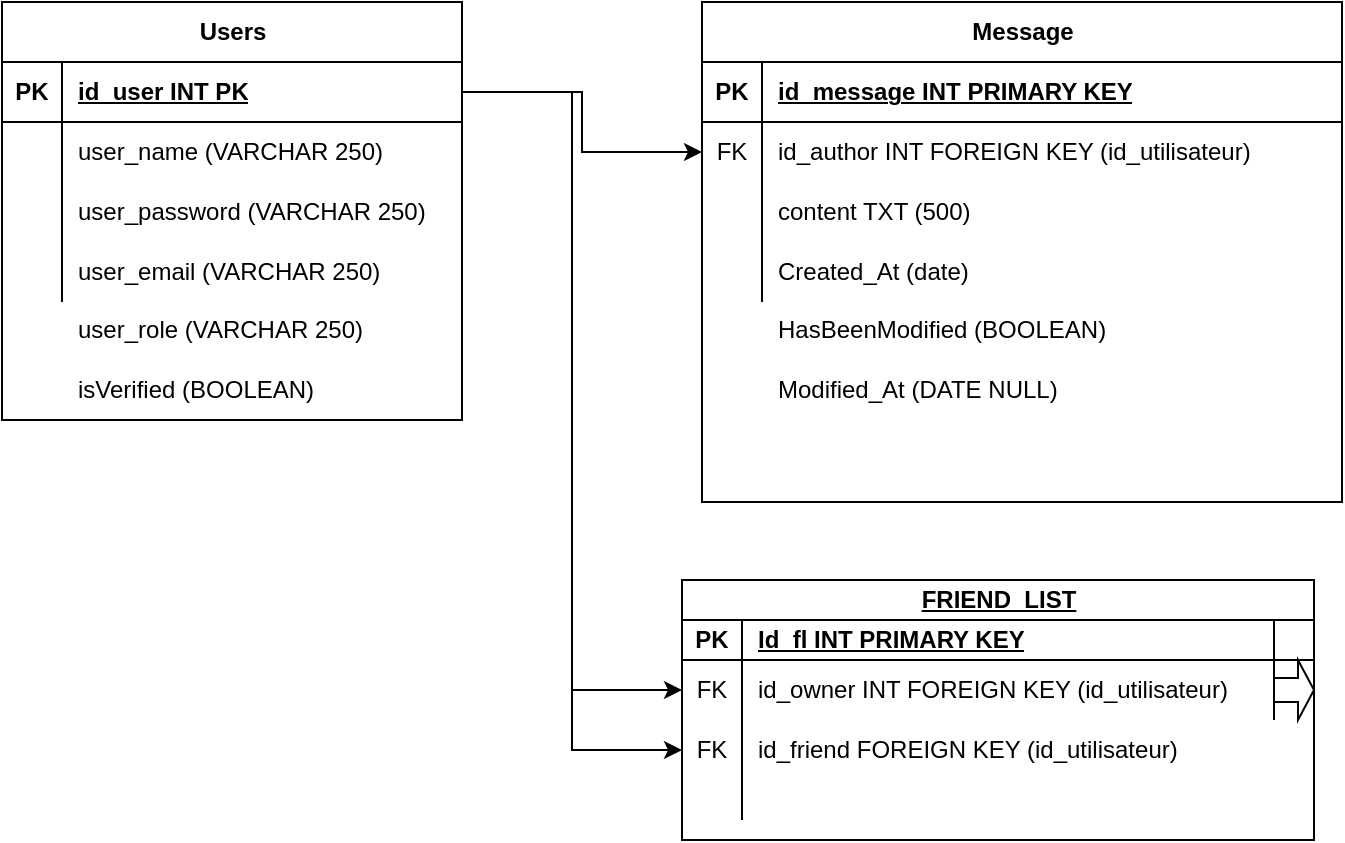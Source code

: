 <mxfile version="22.1.21" type="device">
  <diagram name="Page-1" id="BoM53bTwMalXlQs-iUB2">
    <mxGraphModel dx="1276" dy="606" grid="1" gridSize="10" guides="1" tooltips="1" connect="1" arrows="1" fold="1" page="1" pageScale="1" pageWidth="827" pageHeight="1169" math="0" shadow="0">
      <root>
        <mxCell id="0" />
        <mxCell id="1" parent="0" />
        <mxCell id="MtBvGoDR19ukxvs4o58G-6" value="Users" style="shape=table;startSize=30;container=1;collapsible=1;childLayout=tableLayout;fixedRows=1;rowLines=0;fontStyle=1;align=center;resizeLast=1;html=1;" parent="1" vertex="1">
          <mxGeometry x="20" y="21" width="230" height="209" as="geometry" />
        </mxCell>
        <mxCell id="MtBvGoDR19ukxvs4o58G-7" value="" style="shape=tableRow;horizontal=0;startSize=0;swimlaneHead=0;swimlaneBody=0;fillColor=none;collapsible=0;dropTarget=0;points=[[0,0.5],[1,0.5]];portConstraint=eastwest;top=0;left=0;right=0;bottom=1;" parent="MtBvGoDR19ukxvs4o58G-6" vertex="1">
          <mxGeometry y="30" width="230" height="30" as="geometry" />
        </mxCell>
        <mxCell id="MtBvGoDR19ukxvs4o58G-8" value="PK" style="shape=partialRectangle;connectable=0;fillColor=none;top=0;left=0;bottom=0;right=0;fontStyle=1;overflow=hidden;whiteSpace=wrap;html=1;" parent="MtBvGoDR19ukxvs4o58G-7" vertex="1">
          <mxGeometry width="30" height="30" as="geometry">
            <mxRectangle width="30" height="30" as="alternateBounds" />
          </mxGeometry>
        </mxCell>
        <mxCell id="MtBvGoDR19ukxvs4o58G-9" value="id_user INT PK" style="shape=partialRectangle;connectable=0;fillColor=none;top=0;left=0;bottom=0;right=0;align=left;spacingLeft=6;fontStyle=5;overflow=hidden;whiteSpace=wrap;html=1;" parent="MtBvGoDR19ukxvs4o58G-7" vertex="1">
          <mxGeometry x="30" width="200" height="30" as="geometry">
            <mxRectangle width="200" height="30" as="alternateBounds" />
          </mxGeometry>
        </mxCell>
        <mxCell id="MtBvGoDR19ukxvs4o58G-10" value="" style="shape=tableRow;horizontal=0;startSize=0;swimlaneHead=0;swimlaneBody=0;fillColor=none;collapsible=0;dropTarget=0;points=[[0,0.5],[1,0.5]];portConstraint=eastwest;top=0;left=0;right=0;bottom=0;" parent="MtBvGoDR19ukxvs4o58G-6" vertex="1">
          <mxGeometry y="60" width="230" height="30" as="geometry" />
        </mxCell>
        <mxCell id="MtBvGoDR19ukxvs4o58G-11" value="" style="shape=partialRectangle;connectable=0;fillColor=none;top=0;left=0;bottom=0;right=0;editable=1;overflow=hidden;whiteSpace=wrap;html=1;" parent="MtBvGoDR19ukxvs4o58G-10" vertex="1">
          <mxGeometry width="30" height="30" as="geometry">
            <mxRectangle width="30" height="30" as="alternateBounds" />
          </mxGeometry>
        </mxCell>
        <mxCell id="MtBvGoDR19ukxvs4o58G-12" value="user_name (VARCHAR 250)" style="shape=partialRectangle;connectable=0;fillColor=none;top=0;left=0;bottom=0;right=0;align=left;spacingLeft=6;overflow=hidden;whiteSpace=wrap;html=1;" parent="MtBvGoDR19ukxvs4o58G-10" vertex="1">
          <mxGeometry x="30" width="200" height="30" as="geometry">
            <mxRectangle width="200" height="30" as="alternateBounds" />
          </mxGeometry>
        </mxCell>
        <mxCell id="MtBvGoDR19ukxvs4o58G-13" value="" style="shape=tableRow;horizontal=0;startSize=0;swimlaneHead=0;swimlaneBody=0;fillColor=none;collapsible=0;dropTarget=0;points=[[0,0.5],[1,0.5]];portConstraint=eastwest;top=0;left=0;right=0;bottom=0;" parent="MtBvGoDR19ukxvs4o58G-6" vertex="1">
          <mxGeometry y="90" width="230" height="30" as="geometry" />
        </mxCell>
        <mxCell id="MtBvGoDR19ukxvs4o58G-14" value="" style="shape=partialRectangle;connectable=0;fillColor=none;top=0;left=0;bottom=0;right=0;editable=1;overflow=hidden;whiteSpace=wrap;html=1;" parent="MtBvGoDR19ukxvs4o58G-13" vertex="1">
          <mxGeometry width="30" height="30" as="geometry">
            <mxRectangle width="30" height="30" as="alternateBounds" />
          </mxGeometry>
        </mxCell>
        <mxCell id="MtBvGoDR19ukxvs4o58G-15" value="user_password (VARCHAR 250)" style="shape=partialRectangle;connectable=0;fillColor=none;top=0;left=0;bottom=0;right=0;align=left;spacingLeft=6;overflow=hidden;whiteSpace=wrap;html=1;" parent="MtBvGoDR19ukxvs4o58G-13" vertex="1">
          <mxGeometry x="30" width="200" height="30" as="geometry">
            <mxRectangle width="200" height="30" as="alternateBounds" />
          </mxGeometry>
        </mxCell>
        <mxCell id="MtBvGoDR19ukxvs4o58G-16" value="" style="shape=tableRow;horizontal=0;startSize=0;swimlaneHead=0;swimlaneBody=0;fillColor=none;collapsible=0;dropTarget=0;points=[[0,0.5],[1,0.5]];portConstraint=eastwest;top=0;left=0;right=0;bottom=0;" parent="MtBvGoDR19ukxvs4o58G-6" vertex="1">
          <mxGeometry y="120" width="230" height="30" as="geometry" />
        </mxCell>
        <mxCell id="MtBvGoDR19ukxvs4o58G-17" value="" style="shape=partialRectangle;connectable=0;fillColor=none;top=0;left=0;bottom=0;right=0;editable=1;overflow=hidden;whiteSpace=wrap;html=1;" parent="MtBvGoDR19ukxvs4o58G-16" vertex="1">
          <mxGeometry width="30" height="30" as="geometry">
            <mxRectangle width="30" height="30" as="alternateBounds" />
          </mxGeometry>
        </mxCell>
        <mxCell id="MtBvGoDR19ukxvs4o58G-18" value="user_email (VARCHAR 250)" style="shape=partialRectangle;connectable=0;fillColor=none;top=0;left=0;bottom=0;right=0;align=left;spacingLeft=6;overflow=hidden;whiteSpace=wrap;html=1;" parent="MtBvGoDR19ukxvs4o58G-16" vertex="1">
          <mxGeometry x="30" width="200" height="30" as="geometry">
            <mxRectangle width="200" height="30" as="alternateBounds" />
          </mxGeometry>
        </mxCell>
        <mxCell id="MtBvGoDR19ukxvs4o58G-19" value="&lt;span style=&quot;text-align: left; text-decoration-line: underline;&quot;&gt;FRIEND_LIST&lt;/span&gt;" style="shape=table;startSize=20;container=1;collapsible=1;childLayout=tableLayout;fixedRows=1;rowLines=0;fontStyle=1;align=center;resizeLast=1;html=1;" parent="1" vertex="1">
          <mxGeometry x="360" y="310" width="316" height="130" as="geometry" />
        </mxCell>
        <mxCell id="MtBvGoDR19ukxvs4o58G-20" value="" style="shape=tableRow;horizontal=0;startSize=0;swimlaneHead=0;swimlaneBody=0;fillColor=none;collapsible=0;dropTarget=0;points=[[0,0.5],[1,0.5]];portConstraint=eastwest;top=0;left=0;right=0;bottom=1;" parent="MtBvGoDR19ukxvs4o58G-19" vertex="1">
          <mxGeometry y="20" width="316" height="20" as="geometry" />
        </mxCell>
        <mxCell id="MtBvGoDR19ukxvs4o58G-21" value="PK" style="shape=partialRectangle;connectable=0;fillColor=none;top=0;left=0;bottom=0;right=0;fontStyle=1;overflow=hidden;whiteSpace=wrap;html=1;" parent="MtBvGoDR19ukxvs4o58G-20" vertex="1">
          <mxGeometry width="30" height="20" as="geometry">
            <mxRectangle width="30" height="20" as="alternateBounds" />
          </mxGeometry>
        </mxCell>
        <mxCell id="MtBvGoDR19ukxvs4o58G-22" value="Id_fl INT PRIMARY KEY" style="shape=partialRectangle;connectable=0;fillColor=none;top=0;left=0;bottom=0;right=0;align=left;spacingLeft=6;fontStyle=5;overflow=hidden;whiteSpace=wrap;html=1;" parent="MtBvGoDR19ukxvs4o58G-20" vertex="1">
          <mxGeometry x="30" width="286" height="20" as="geometry">
            <mxRectangle width="286" height="20" as="alternateBounds" />
          </mxGeometry>
        </mxCell>
        <mxCell id="MtBvGoDR19ukxvs4o58G-23" value="" style="shape=tableRow;horizontal=0;startSize=0;swimlaneHead=0;swimlaneBody=0;fillColor=none;collapsible=0;dropTarget=0;points=[[0,0.5],[1,0.5]];portConstraint=eastwest;top=0;left=0;right=0;bottom=0;" parent="MtBvGoDR19ukxvs4o58G-19" vertex="1">
          <mxGeometry y="40" width="316" height="30" as="geometry" />
        </mxCell>
        <mxCell id="MtBvGoDR19ukxvs4o58G-24" value="FK" style="shape=partialRectangle;connectable=0;fillColor=none;top=0;left=0;bottom=0;right=0;editable=1;overflow=hidden;whiteSpace=wrap;html=1;" parent="MtBvGoDR19ukxvs4o58G-23" vertex="1">
          <mxGeometry width="30" height="30" as="geometry">
            <mxRectangle width="30" height="30" as="alternateBounds" />
          </mxGeometry>
        </mxCell>
        <mxCell id="MtBvGoDR19ukxvs4o58G-25" value="id_owner INT FOREIGN KEY (id_utilisateur)" style="shape=partialRectangle;connectable=0;fillColor=none;top=0;left=0;bottom=0;right=0;align=left;spacingLeft=6;overflow=hidden;whiteSpace=wrap;html=1;" parent="MtBvGoDR19ukxvs4o58G-23" vertex="1">
          <mxGeometry x="30" width="266" height="30" as="geometry">
            <mxRectangle width="266" height="30" as="alternateBounds" />
          </mxGeometry>
        </mxCell>
        <mxCell id="MtBvGoDR19ukxvs4o58G-73" value="" style="shape=singleArrow;whiteSpace=wrap;html=1;arrowWidth=0.4;arrowSize=0.4;startSize=30;fontStyle=1;" parent="MtBvGoDR19ukxvs4o58G-23" vertex="1">
          <mxGeometry x="296" width="20" height="30" as="geometry">
            <mxRectangle width="20" height="30" as="alternateBounds" />
          </mxGeometry>
        </mxCell>
        <mxCell id="MtBvGoDR19ukxvs4o58G-26" value="" style="shape=tableRow;horizontal=0;startSize=0;swimlaneHead=0;swimlaneBody=0;fillColor=none;collapsible=0;dropTarget=0;points=[[0,0.5],[1,0.5]];portConstraint=eastwest;top=0;left=0;right=0;bottom=0;" parent="MtBvGoDR19ukxvs4o58G-19" vertex="1">
          <mxGeometry y="70" width="316" height="30" as="geometry" />
        </mxCell>
        <mxCell id="MtBvGoDR19ukxvs4o58G-27" value="FK" style="shape=partialRectangle;connectable=0;fillColor=none;top=0;left=0;bottom=0;right=0;editable=1;overflow=hidden;whiteSpace=wrap;html=1;" parent="MtBvGoDR19ukxvs4o58G-26" vertex="1">
          <mxGeometry width="30" height="30" as="geometry">
            <mxRectangle width="30" height="30" as="alternateBounds" />
          </mxGeometry>
        </mxCell>
        <mxCell id="MtBvGoDR19ukxvs4o58G-28" value="id_friend FOREIGN KEY (id_utilisateur)" style="shape=partialRectangle;connectable=0;fillColor=none;top=0;left=0;bottom=0;right=0;align=left;spacingLeft=6;overflow=hidden;whiteSpace=wrap;html=1;" parent="MtBvGoDR19ukxvs4o58G-26" vertex="1">
          <mxGeometry x="30" width="286" height="30" as="geometry">
            <mxRectangle width="286" height="30" as="alternateBounds" />
          </mxGeometry>
        </mxCell>
        <mxCell id="MtBvGoDR19ukxvs4o58G-29" value="" style="shape=tableRow;horizontal=0;startSize=0;swimlaneHead=0;swimlaneBody=0;fillColor=none;collapsible=0;dropTarget=0;points=[[0,0.5],[1,0.5]];portConstraint=eastwest;top=0;left=0;right=0;bottom=0;" parent="MtBvGoDR19ukxvs4o58G-19" vertex="1">
          <mxGeometry y="100" width="316" height="20" as="geometry" />
        </mxCell>
        <mxCell id="MtBvGoDR19ukxvs4o58G-30" value="" style="shape=partialRectangle;connectable=0;fillColor=none;top=0;left=0;bottom=0;right=0;editable=1;overflow=hidden;whiteSpace=wrap;html=1;" parent="MtBvGoDR19ukxvs4o58G-29" vertex="1">
          <mxGeometry width="30" height="20" as="geometry">
            <mxRectangle width="30" height="20" as="alternateBounds" />
          </mxGeometry>
        </mxCell>
        <mxCell id="MtBvGoDR19ukxvs4o58G-31" value="" style="shape=partialRectangle;connectable=0;fillColor=none;top=0;left=0;bottom=0;right=0;align=left;spacingLeft=6;overflow=hidden;whiteSpace=wrap;html=1;" parent="MtBvGoDR19ukxvs4o58G-29" vertex="1">
          <mxGeometry x="30" width="286" height="20" as="geometry">
            <mxRectangle width="286" height="20" as="alternateBounds" />
          </mxGeometry>
        </mxCell>
        <mxCell id="MtBvGoDR19ukxvs4o58G-45" value="Message" style="shape=table;startSize=30;container=1;collapsible=1;childLayout=tableLayout;fixedRows=1;rowLines=0;fontStyle=1;align=center;resizeLast=1;html=1;" parent="1" vertex="1">
          <mxGeometry x="370" y="21" width="320" height="250" as="geometry" />
        </mxCell>
        <mxCell id="MtBvGoDR19ukxvs4o58G-46" value="" style="shape=tableRow;horizontal=0;startSize=0;swimlaneHead=0;swimlaneBody=0;fillColor=none;collapsible=0;dropTarget=0;points=[[0,0.5],[1,0.5]];portConstraint=eastwest;top=0;left=0;right=0;bottom=1;" parent="MtBvGoDR19ukxvs4o58G-45" vertex="1">
          <mxGeometry y="30" width="320" height="30" as="geometry" />
        </mxCell>
        <mxCell id="MtBvGoDR19ukxvs4o58G-47" value="PK" style="shape=partialRectangle;connectable=0;fillColor=none;top=0;left=0;bottom=0;right=0;fontStyle=1;overflow=hidden;whiteSpace=wrap;html=1;" parent="MtBvGoDR19ukxvs4o58G-46" vertex="1">
          <mxGeometry width="30" height="30" as="geometry">
            <mxRectangle width="30" height="30" as="alternateBounds" />
          </mxGeometry>
        </mxCell>
        <mxCell id="MtBvGoDR19ukxvs4o58G-48" value="id_message INT PRIMARY KEY" style="shape=partialRectangle;connectable=0;fillColor=none;top=0;left=0;bottom=0;right=0;align=left;spacingLeft=6;fontStyle=5;overflow=hidden;whiteSpace=wrap;html=1;" parent="MtBvGoDR19ukxvs4o58G-46" vertex="1">
          <mxGeometry x="30" width="290" height="30" as="geometry">
            <mxRectangle width="290" height="30" as="alternateBounds" />
          </mxGeometry>
        </mxCell>
        <mxCell id="MtBvGoDR19ukxvs4o58G-49" value="" style="shape=tableRow;horizontal=0;startSize=0;swimlaneHead=0;swimlaneBody=0;fillColor=none;collapsible=0;dropTarget=0;points=[[0,0.5],[1,0.5]];portConstraint=eastwest;top=0;left=0;right=0;bottom=0;" parent="MtBvGoDR19ukxvs4o58G-45" vertex="1">
          <mxGeometry y="60" width="320" height="30" as="geometry" />
        </mxCell>
        <mxCell id="MtBvGoDR19ukxvs4o58G-50" value="FK" style="shape=partialRectangle;connectable=0;fillColor=none;top=0;left=0;bottom=0;right=0;editable=1;overflow=hidden;whiteSpace=wrap;html=1;" parent="MtBvGoDR19ukxvs4o58G-49" vertex="1">
          <mxGeometry width="30" height="30" as="geometry">
            <mxRectangle width="30" height="30" as="alternateBounds" />
          </mxGeometry>
        </mxCell>
        <mxCell id="MtBvGoDR19ukxvs4o58G-51" value="id_author INT FOREIGN KEY (id_utilisateur)" style="shape=partialRectangle;connectable=0;fillColor=none;top=0;left=0;bottom=0;right=0;align=left;spacingLeft=6;overflow=hidden;whiteSpace=wrap;html=1;" parent="MtBvGoDR19ukxvs4o58G-49" vertex="1">
          <mxGeometry x="30" width="290" height="30" as="geometry">
            <mxRectangle width="290" height="30" as="alternateBounds" />
          </mxGeometry>
        </mxCell>
        <mxCell id="MtBvGoDR19ukxvs4o58G-52" value="" style="shape=tableRow;horizontal=0;startSize=0;swimlaneHead=0;swimlaneBody=0;fillColor=none;collapsible=0;dropTarget=0;points=[[0,0.5],[1,0.5]];portConstraint=eastwest;top=0;left=0;right=0;bottom=0;" parent="MtBvGoDR19ukxvs4o58G-45" vertex="1">
          <mxGeometry y="90" width="320" height="30" as="geometry" />
        </mxCell>
        <mxCell id="MtBvGoDR19ukxvs4o58G-53" value="" style="shape=partialRectangle;connectable=0;fillColor=none;top=0;left=0;bottom=0;right=0;editable=1;overflow=hidden;whiteSpace=wrap;html=1;" parent="MtBvGoDR19ukxvs4o58G-52" vertex="1">
          <mxGeometry width="30" height="30" as="geometry">
            <mxRectangle width="30" height="30" as="alternateBounds" />
          </mxGeometry>
        </mxCell>
        <mxCell id="MtBvGoDR19ukxvs4o58G-54" value="content TXT (500)" style="shape=partialRectangle;connectable=0;fillColor=none;top=0;left=0;bottom=0;right=0;align=left;spacingLeft=6;overflow=hidden;whiteSpace=wrap;html=1;" parent="MtBvGoDR19ukxvs4o58G-52" vertex="1">
          <mxGeometry x="30" width="290" height="30" as="geometry">
            <mxRectangle width="290" height="30" as="alternateBounds" />
          </mxGeometry>
        </mxCell>
        <mxCell id="MtBvGoDR19ukxvs4o58G-55" value="" style="shape=tableRow;horizontal=0;startSize=0;swimlaneHead=0;swimlaneBody=0;fillColor=none;collapsible=0;dropTarget=0;points=[[0,0.5],[1,0.5]];portConstraint=eastwest;top=0;left=0;right=0;bottom=0;" parent="MtBvGoDR19ukxvs4o58G-45" vertex="1">
          <mxGeometry y="120" width="320" height="30" as="geometry" />
        </mxCell>
        <mxCell id="MtBvGoDR19ukxvs4o58G-56" value="" style="shape=partialRectangle;connectable=0;fillColor=none;top=0;left=0;bottom=0;right=0;editable=1;overflow=hidden;whiteSpace=wrap;html=1;" parent="MtBvGoDR19ukxvs4o58G-55" vertex="1">
          <mxGeometry width="30" height="30" as="geometry">
            <mxRectangle width="30" height="30" as="alternateBounds" />
          </mxGeometry>
        </mxCell>
        <mxCell id="MtBvGoDR19ukxvs4o58G-57" value="Created_At (date)" style="shape=partialRectangle;connectable=0;fillColor=none;top=0;left=0;bottom=0;right=0;align=left;spacingLeft=6;overflow=hidden;whiteSpace=wrap;html=1;" parent="MtBvGoDR19ukxvs4o58G-55" vertex="1">
          <mxGeometry x="30" width="290" height="30" as="geometry">
            <mxRectangle width="290" height="30" as="alternateBounds" />
          </mxGeometry>
        </mxCell>
        <mxCell id="MtBvGoDR19ukxvs4o58G-74" style="edgeStyle=orthogonalEdgeStyle;rounded=0;orthogonalLoop=1;jettySize=auto;html=1;entryX=0;entryY=0.5;entryDx=0;entryDy=0;" parent="1" source="MtBvGoDR19ukxvs4o58G-7" target="MtBvGoDR19ukxvs4o58G-23" edge="1">
          <mxGeometry relative="1" as="geometry" />
        </mxCell>
        <mxCell id="MtBvGoDR19ukxvs4o58G-75" style="edgeStyle=orthogonalEdgeStyle;rounded=0;orthogonalLoop=1;jettySize=auto;html=1;entryX=0;entryY=0.5;entryDx=0;entryDy=0;" parent="1" source="MtBvGoDR19ukxvs4o58G-7" target="MtBvGoDR19ukxvs4o58G-26" edge="1">
          <mxGeometry relative="1" as="geometry" />
        </mxCell>
        <mxCell id="MtBvGoDR19ukxvs4o58G-77" style="edgeStyle=orthogonalEdgeStyle;rounded=0;orthogonalLoop=1;jettySize=auto;html=1;entryX=0;entryY=0.5;entryDx=0;entryDy=0;" parent="1" source="MtBvGoDR19ukxvs4o58G-7" target="MtBvGoDR19ukxvs4o58G-49" edge="1">
          <mxGeometry relative="1" as="geometry" />
        </mxCell>
        <mxCell id="2" value="user_role (VARCHAR 250)" style="shape=partialRectangle;connectable=0;fillColor=none;top=0;left=0;bottom=0;right=0;align=left;spacingLeft=6;overflow=hidden;whiteSpace=wrap;html=1;" parent="1" vertex="1">
          <mxGeometry x="50" y="170" width="200" height="30" as="geometry">
            <mxRectangle width="200" height="30" as="alternateBounds" />
          </mxGeometry>
        </mxCell>
        <mxCell id="3" value="isVerified (BOOLEAN)" style="shape=partialRectangle;connectable=0;fillColor=none;top=0;left=0;bottom=0;right=0;align=left;spacingLeft=6;overflow=hidden;whiteSpace=wrap;html=1;" parent="1" vertex="1">
          <mxGeometry x="50" y="200" width="200" height="30" as="geometry">
            <mxRectangle width="200" height="30" as="alternateBounds" />
          </mxGeometry>
        </mxCell>
        <mxCell id="27" value="HasBeenModified (BOOLEAN)" style="shape=partialRectangle;connectable=0;fillColor=none;top=0;left=0;bottom=0;right=0;align=left;spacingLeft=6;overflow=hidden;whiteSpace=wrap;html=1;" parent="1" vertex="1">
          <mxGeometry x="400" y="170" width="290" height="30" as="geometry">
            <mxRectangle width="290" height="30" as="alternateBounds" />
          </mxGeometry>
        </mxCell>
        <mxCell id="28" value="Modified_At (DATE NULL)" style="shape=partialRectangle;connectable=0;fillColor=none;top=0;left=0;bottom=0;right=0;align=left;spacingLeft=6;overflow=hidden;whiteSpace=wrap;html=1;" parent="1" vertex="1">
          <mxGeometry x="400" y="200" width="290" height="30" as="geometry">
            <mxRectangle width="290" height="30" as="alternateBounds" />
          </mxGeometry>
        </mxCell>
      </root>
    </mxGraphModel>
  </diagram>
</mxfile>
